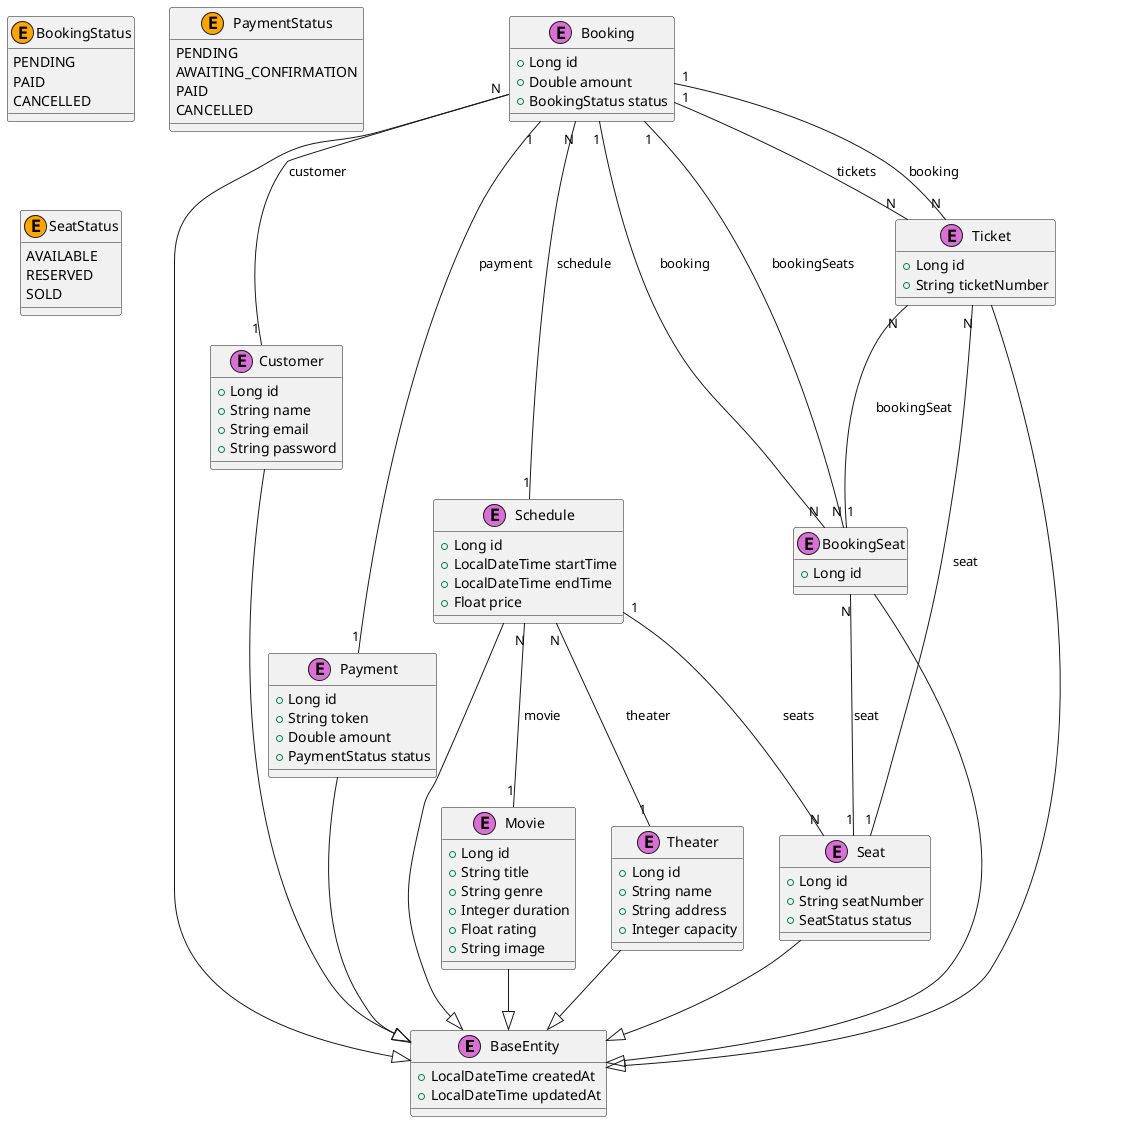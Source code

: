 @startuml
!define ENTITY(name) class name << (E,orchid) >>
!define ENUM(name) enum name << (E,orange) >>

ENTITY(BaseEntity) {
    + LocalDateTime createdAt
    + LocalDateTime updatedAt
}

ENTITY(Booking) {
    + Long id
    + Double amount
    + BookingStatus status
}

ENTITY(BookingSeat) {
    + Long id
}

ENTITY(Customer) {
    + Long id
    + String name
    + String email
    + String password
}

ENTITY(Movie) {
    + Long id
    + String title
    + String genre
    + Integer duration
    + Float rating
    + String image
}

ENTITY(Payment) {
    + Long id
    + String token
    + Double amount
    + PaymentStatus status
}

ENTITY(Schedule) {
    + Long id
    + LocalDateTime startTime
    + LocalDateTime endTime
    + Float price
}

ENTITY(Seat) {
    + Long id
    + String seatNumber
    + SeatStatus status
}

ENTITY(Theater) {
    + Long id
    + String name
    + String address
    + Integer capacity
}

ENTITY(Ticket) {
    + Long id
    + String ticketNumber
}

ENUM(BookingStatus) {
    PENDING
    PAID
    CANCELLED
}

ENUM(PaymentStatus) {
    PENDING
    AWAITING_CONFIRMATION
    PAID
    CANCELLED
}

ENUM(SeatStatus) {
    AVAILABLE
    RESERVED
    SOLD
}

' Inheritance'
Booking --|> BaseEntity
BookingSeat --|> BaseEntity
Customer --|> BaseEntity
Movie --|> BaseEntity
Payment --|> BaseEntity
Schedule --|> BaseEntity
Seat --|> BaseEntity
Theater --|> BaseEntity
Ticket --|> BaseEntity

' Relationships'
Booking "1" -- "1" Payment : payment
Booking "1" -- "N" BookingSeat : bookingSeats
Booking "1" -- "N" Ticket : tickets
Booking "N" -- "1" Customer : customer
Booking "N" -- "1" Schedule : schedule

BookingSeat "N" -- "1" Booking : booking
BookingSeat "N" -- "1" Seat : seat

Schedule "N" -- "1" Movie : movie
Schedule "N" -- "1" Theater : theater
Schedule "1" -- "N" Seat : seats

Ticket "N" -- "1" Booking : booking
Ticket "N" -- "1" Seat : seat
Ticket "N" -- "1" BookingSeat : bookingSeat

@enduml